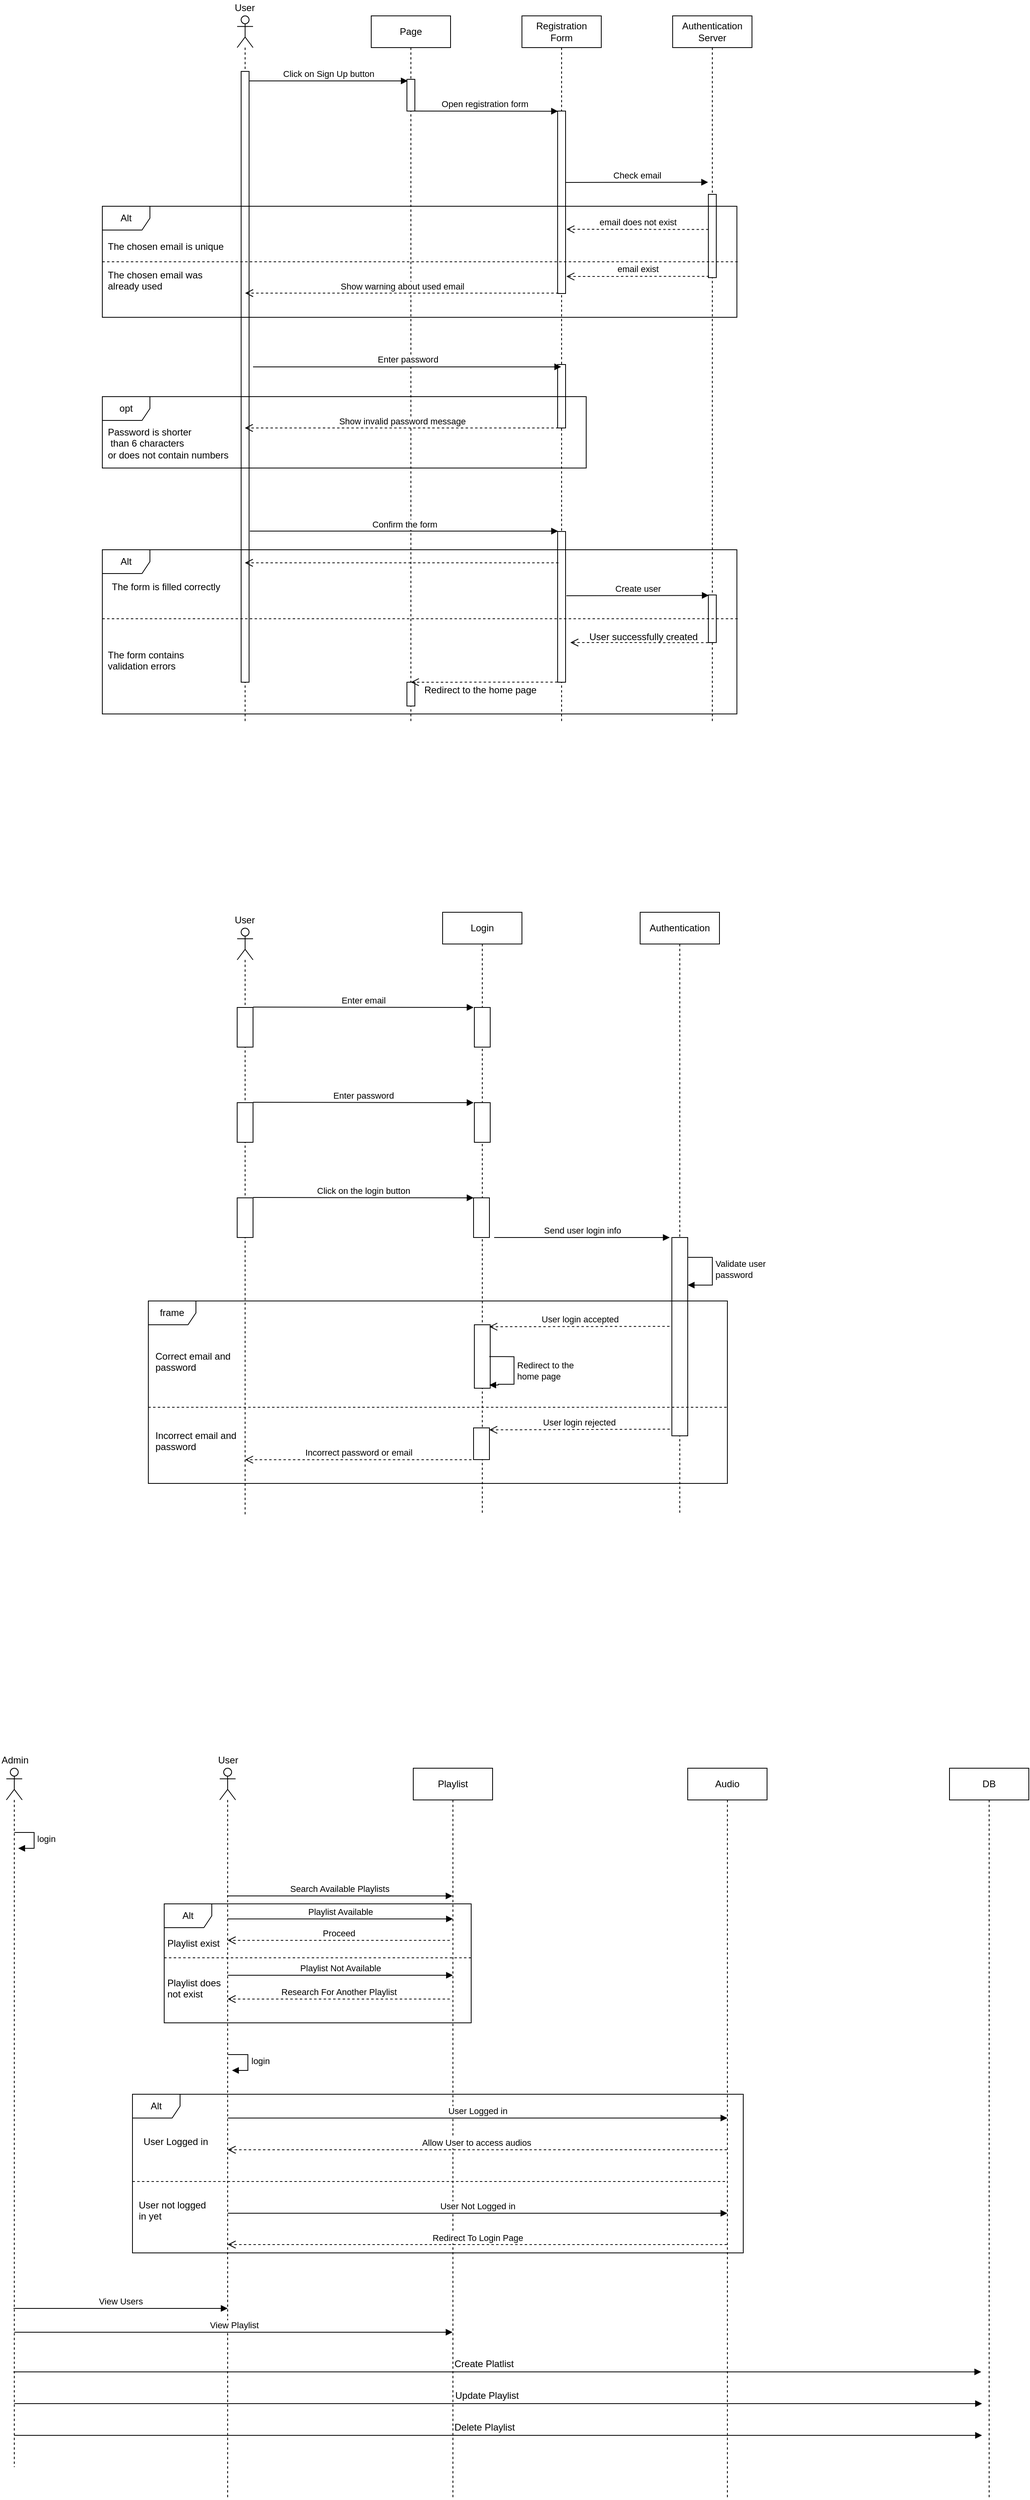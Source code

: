 <mxfile version="12.2.4" pages="1"><diagram id="CjyGuSOQA15h9uozh-hO" name="Page-1"><mxGraphModel dx="2129" dy="599" grid="1" gridSize="10" guides="1" tooltips="1" connect="1" arrows="1" fold="1" page="1" pageScale="1" pageWidth="850" pageHeight="1100" math="0" shadow="0"><root><mxCell id="0"/><mxCell id="1" parent="0"/><mxCell id="2" value="Page" style="shape=umlLifeline;perimeter=lifelinePerimeter;whiteSpace=wrap;html=1;container=1;collapsible=0;recursiveResize=0;outlineConnect=0;" parent="1" vertex="1"><mxGeometry x="-139" y="30" width="100" height="890" as="geometry"/></mxCell><mxCell id="8" value="" style="html=1;points=[];perimeter=orthogonalPerimeter;" parent="2" vertex="1"><mxGeometry x="45" y="80" width="10" height="40" as="geometry"/></mxCell><mxCell id="33" value="" style="html=1;points=[];perimeter=orthogonalPerimeter;" parent="2" vertex="1"><mxGeometry x="45" y="840" width="10" height="30" as="geometry"/></mxCell><mxCell id="3" value="" style="shape=umlLifeline;participant=umlActor;perimeter=lifelinePerimeter;whiteSpace=wrap;html=1;container=1;collapsible=0;recursiveResize=0;verticalAlign=top;spacingTop=36;labelBackgroundColor=#ffffff;outlineConnect=0;" parent="1" vertex="1"><mxGeometry x="-308" y="30" width="20" height="890" as="geometry"/></mxCell><mxCell id="7" value="" style="html=1;points=[];perimeter=orthogonalPerimeter;" parent="3" vertex="1"><mxGeometry x="5" y="70" width="10" height="770" as="geometry"/></mxCell><mxCell id="4" value="Registration&lt;br&gt;Form" style="shape=umlLifeline;perimeter=lifelinePerimeter;whiteSpace=wrap;html=1;container=1;collapsible=0;recursiveResize=0;outlineConnect=0;" parent="1" vertex="1"><mxGeometry x="51" y="30" width="100" height="890" as="geometry"/></mxCell><mxCell id="10" value="" style="html=1;points=[];perimeter=orthogonalPerimeter;" parent="4" vertex="1"><mxGeometry x="45" y="120" width="10" height="230" as="geometry"/></mxCell><mxCell id="21" value="" style="html=1;points=[];perimeter=orthogonalPerimeter;" parent="4" vertex="1"><mxGeometry x="45" y="439.5" width="10" height="80" as="geometry"/></mxCell><mxCell id="5" value="Authentication&lt;br&gt;Server" style="shape=umlLifeline;perimeter=lifelinePerimeter;whiteSpace=wrap;html=1;container=1;collapsible=0;recursiveResize=0;outlineConnect=0;" parent="1" vertex="1"><mxGeometry x="241" y="30" width="100" height="890" as="geometry"/></mxCell><mxCell id="12" value="" style="html=1;points=[];perimeter=orthogonalPerimeter;" parent="5" vertex="1"><mxGeometry x="45" y="225" width="10" height="105" as="geometry"/></mxCell><mxCell id="29" value="" style="html=1;points=[];perimeter=orthogonalPerimeter;" parent="5" vertex="1"><mxGeometry x="45" y="730" width="10" height="60" as="geometry"/></mxCell><mxCell id="9" value="Click on Sign Up button" style="html=1;verticalAlign=bottom;endArrow=block;" parent="1" edge="1"><mxGeometry width="80" relative="1" as="geometry"><mxPoint x="-292.9" y="112" as="sourcePoint"/><mxPoint x="-93" y="112" as="targetPoint"/></mxGeometry></mxCell><mxCell id="11" value="Open registration form" style="html=1;verticalAlign=bottom;endArrow=block;entryX=0.045;entryY=0.001;entryDx=0;entryDy=0;entryPerimeter=0;" parent="1" target="10" edge="1"><mxGeometry width="80" relative="1" as="geometry"><mxPoint x="-88.9" y="150" as="sourcePoint"/><mxPoint x="92" y="150" as="targetPoint"/></mxGeometry></mxCell><mxCell id="13" value="Check email" style="html=1;verticalAlign=bottom;endArrow=block;entryX=-0.031;entryY=0.045;entryDx=0;entryDy=0;entryPerimeter=0;" parent="1" edge="1"><mxGeometry width="80" relative="1" as="geometry"><mxPoint x="105.6" y="240" as="sourcePoint"/><mxPoint x="285.69" y="239.725" as="targetPoint"/></mxGeometry></mxCell><mxCell id="14" value="Alt" style="shape=umlFrame;whiteSpace=wrap;html=1;" parent="1" vertex="1"><mxGeometry x="-478" y="270" width="800" height="140" as="geometry"/></mxCell><mxCell id="15" value="email does not exist" style="html=1;verticalAlign=bottom;endArrow=open;dashed=1;endSize=8;exitX=0.018;exitY=0.422;exitDx=0;exitDy=0;exitPerimeter=0;" parent="1" source="12" edge="1"><mxGeometry relative="1" as="geometry"><mxPoint x="281.0" y="299.0" as="sourcePoint"/><mxPoint x="107" y="299" as="targetPoint"/></mxGeometry></mxCell><mxCell id="16" value="email exist" style="html=1;verticalAlign=bottom;endArrow=open;dashed=1;endSize=8;entryX=1.003;entryY=0.712;entryDx=0;entryDy=0;entryPerimeter=0;exitX=-0.013;exitY=0.422;exitDx=0;exitDy=0;exitPerimeter=0;" parent="1" edge="1"><mxGeometry relative="1" as="geometry"><mxPoint x="286.87" y="358.31" as="sourcePoint"/><mxPoint x="107.03" y="358.52" as="targetPoint"/></mxGeometry></mxCell><mxCell id="17" value="Show warning about used email" style="html=1;verticalAlign=bottom;endArrow=open;dashed=1;endSize=8;" parent="1" target="3" edge="1"><mxGeometry relative="1" as="geometry"><mxPoint x="97" y="379.5" as="sourcePoint"/><mxPoint x="42" y="380" as="targetPoint"/></mxGeometry></mxCell><mxCell id="18" value="" style="endArrow=none;dashed=1;html=1;" parent="1" edge="1"><mxGeometry width="50" height="50" relative="1" as="geometry"><mxPoint x="-478" y="340" as="sourcePoint"/><mxPoint x="326" y="340" as="targetPoint"/></mxGeometry></mxCell><mxCell id="19" value="The chosen email is unique" style="text;html=1;resizable=0;points=[];autosize=1;align=left;verticalAlign=top;spacingTop=-4;" parent="1" vertex="1"><mxGeometry x="-473" y="311" width="160" height="20" as="geometry"/></mxCell><mxCell id="20" value="The chosen email was &lt;br&gt;already used" style="text;html=1;resizable=0;points=[];autosize=1;align=left;verticalAlign=top;spacingTop=-4;" parent="1" vertex="1"><mxGeometry x="-473" y="347" width="130" height="30" as="geometry"/></mxCell><mxCell id="22" value="Enter password" style="html=1;verticalAlign=bottom;endArrow=block;exitX=1;exitY=0.405;exitDx=0;exitDy=0;exitPerimeter=0;" parent="1" edge="1"><mxGeometry width="80" relative="1" as="geometry"><mxPoint x="-288" y="472.45" as="sourcePoint"/><mxPoint x="100.5" y="472.45" as="targetPoint"/></mxGeometry></mxCell><mxCell id="23" value="opt" style="shape=umlFrame;whiteSpace=wrap;html=1;" parent="1" vertex="1"><mxGeometry x="-478" y="510" width="610" height="90" as="geometry"/></mxCell><mxCell id="24" value="Show invalid password message" style="html=1;verticalAlign=bottom;endArrow=open;dashed=1;endSize=8;" parent="1" edge="1"><mxGeometry relative="1" as="geometry"><mxPoint x="97" y="549.5" as="sourcePoint"/><mxPoint x="-298.333" y="549.5" as="targetPoint"/></mxGeometry></mxCell><mxCell id="25" value="Password is shorter&lt;br&gt;&amp;nbsp;than 6 characters&amp;nbsp;&lt;br&gt;or does not contain numbers" style="text;html=1;resizable=0;points=[];autosize=1;align=left;verticalAlign=top;spacingTop=-4;" parent="1" vertex="1"><mxGeometry x="-473" y="545" width="170" height="40" as="geometry"/></mxCell><mxCell id="26" value="Confirm the form" style="html=1;verticalAlign=bottom;endArrow=block;exitX=1;exitY=0.405;exitDx=0;exitDy=0;exitPerimeter=0;" parent="1" edge="1"><mxGeometry width="80" relative="1" as="geometry"><mxPoint x="-292" y="679.55" as="sourcePoint"/><mxPoint x="96.5" y="679.55" as="targetPoint"/></mxGeometry></mxCell><mxCell id="27" value="" style="html=1;points=[];perimeter=orthogonalPerimeter;" parent="1" vertex="1"><mxGeometry x="96" y="680" width="10" height="190" as="geometry"/></mxCell><mxCell id="28" value="" style="html=1;verticalAlign=bottom;endArrow=open;dashed=1;endSize=8;" parent="1" edge="1"><mxGeometry relative="1" as="geometry"><mxPoint x="97" y="719.5" as="sourcePoint"/><mxPoint x="-298.333" y="719.5" as="targetPoint"/></mxGeometry></mxCell><mxCell id="30" value="Create user" style="html=1;verticalAlign=bottom;endArrow=block;" parent="1" edge="1"><mxGeometry width="80" relative="1" as="geometry"><mxPoint x="107" y="761" as="sourcePoint"/><mxPoint x="286.5" y="760.55" as="targetPoint"/></mxGeometry></mxCell><mxCell id="31" value="" style="html=1;verticalAlign=bottom;endArrow=open;dashed=1;endSize=8;exitX=-0.013;exitY=1.002;exitDx=0;exitDy=0;exitPerimeter=0;" parent="1" source="29" edge="1"><mxGeometry relative="1" as="geometry"><mxPoint x="282" y="820" as="sourcePoint"/><mxPoint x="112" y="820" as="targetPoint"/></mxGeometry></mxCell><mxCell id="32" value="User successfully created" style="text;html=1;resizable=0;points=[];autosize=1;align=left;verticalAlign=top;spacingTop=-4;" parent="1" vertex="1"><mxGeometry x="134" y="803" width="150" height="20" as="geometry"/></mxCell><mxCell id="34" value="" style="html=1;verticalAlign=bottom;endArrow=open;dashed=1;endSize=8;exitX=-0.025;exitY=0.999;exitDx=0;exitDy=0;exitPerimeter=0;" parent="1" source="27" edge="1"><mxGeometry relative="1" as="geometry"><mxPoint x="84.87" y="870.12" as="sourcePoint"/><mxPoint x="-89" y="870" as="targetPoint"/></mxGeometry></mxCell><mxCell id="35" value="Redirect to the home page" style="text;html=1;resizable=0;points=[];autosize=1;align=left;verticalAlign=top;spacingTop=-4;" parent="1" vertex="1"><mxGeometry x="-74" y="870" width="160" height="20" as="geometry"/></mxCell><mxCell id="36" value="Alt" style="shape=umlFrame;whiteSpace=wrap;html=1;" parent="1" vertex="1"><mxGeometry x="-478" y="703" width="800" height="207" as="geometry"/></mxCell><mxCell id="37" value="" style="endArrow=none;dashed=1;html=1;" parent="1" edge="1"><mxGeometry width="50" height="50" relative="1" as="geometry"><mxPoint x="-478" y="790" as="sourcePoint"/><mxPoint x="326" y="790" as="targetPoint"/></mxGeometry></mxCell><mxCell id="38" value="The form is filled correctly" style="text;html=1;resizable=0;points=[];autosize=1;align=left;verticalAlign=top;spacingTop=-4;" parent="1" vertex="1"><mxGeometry x="-468" y="740" width="150" height="20" as="geometry"/></mxCell><mxCell id="39" value="The form contains&lt;br&gt;validation errors" style="text;html=1;resizable=0;points=[];autosize=1;align=left;verticalAlign=top;spacingTop=-4;" parent="1" vertex="1"><mxGeometry x="-473" y="826" width="110" height="30" as="geometry"/></mxCell><mxCell id="41" value="User" style="text;html=1;resizable=0;points=[];autosize=1;align=left;verticalAlign=top;spacingTop=-4;" parent="1" vertex="1"><mxGeometry x="-313" y="10" width="40" height="20" as="geometry"/></mxCell><mxCell id="42" value="" style="shape=umlLifeline;participant=umlActor;perimeter=lifelinePerimeter;whiteSpace=wrap;html=1;container=1;collapsible=0;recursiveResize=0;verticalAlign=top;spacingTop=36;labelBackgroundColor=#ffffff;outlineConnect=0;" parent="1" vertex="1"><mxGeometry x="-308" y="1180" width="20" height="740" as="geometry"/></mxCell><mxCell id="43" value="" style="html=1;points=[];perimeter=orthogonalPerimeter;" parent="42" vertex="1"><mxGeometry y="100" width="20" height="50" as="geometry"/></mxCell><mxCell id="46" value="" style="html=1;points=[];perimeter=orthogonalPerimeter;" parent="42" vertex="1"><mxGeometry y="220" width="20" height="50" as="geometry"/></mxCell><mxCell id="44" value="" style="html=1;points=[];perimeter=orthogonalPerimeter;" parent="42" vertex="1"><mxGeometry y="340" width="20" height="50" as="geometry"/></mxCell><mxCell id="49" value="Enter email" style="html=1;verticalAlign=bottom;endArrow=block;" parent="1" edge="1"><mxGeometry width="80" relative="1" as="geometry"><mxPoint x="-288" y="1279.5" as="sourcePoint"/><mxPoint x="-10" y="1280" as="targetPoint"/></mxGeometry></mxCell><mxCell id="50" value="Enter password" style="html=1;verticalAlign=bottom;endArrow=block;" parent="1" edge="1"><mxGeometry width="80" relative="1" as="geometry"><mxPoint x="-288" y="1399.5" as="sourcePoint"/><mxPoint x="-10.0" y="1400" as="targetPoint"/></mxGeometry></mxCell><mxCell id="51" value="Click on the login button" style="html=1;verticalAlign=bottom;endArrow=block;" parent="1" edge="1"><mxGeometry width="80" relative="1" as="geometry"><mxPoint x="-288" y="1519.5" as="sourcePoint"/><mxPoint x="-10.0" y="1520" as="targetPoint"/></mxGeometry></mxCell><mxCell id="53" value="Login" style="shape=umlLifeline;perimeter=lifelinePerimeter;whiteSpace=wrap;html=1;container=1;collapsible=0;recursiveResize=0;outlineConnect=0;" parent="1" vertex="1"><mxGeometry x="-49" y="1160" width="100" height="760" as="geometry"/></mxCell><mxCell id="47" value="" style="html=1;points=[];perimeter=orthogonalPerimeter;" parent="53" vertex="1"><mxGeometry x="40" y="120" width="20" height="50" as="geometry"/></mxCell><mxCell id="45" value="" style="html=1;points=[];perimeter=orthogonalPerimeter;" parent="53" vertex="1"><mxGeometry x="40" y="240" width="20" height="50" as="geometry"/></mxCell><mxCell id="48" value="" style="html=1;points=[];perimeter=orthogonalPerimeter;" parent="53" vertex="1"><mxGeometry x="39" y="360" width="20" height="50" as="geometry"/></mxCell><mxCell id="58" value="" style="html=1;points=[];perimeter=orthogonalPerimeter;" parent="53" vertex="1"><mxGeometry x="40" y="520" width="20" height="80" as="geometry"/></mxCell><mxCell id="61" value="" style="html=1;points=[];perimeter=orthogonalPerimeter;" parent="53" vertex="1"><mxGeometry x="39" y="650" width="20" height="40" as="geometry"/></mxCell><mxCell id="54" value="Authentication" style="shape=umlLifeline;perimeter=lifelinePerimeter;whiteSpace=wrap;html=1;container=1;collapsible=0;recursiveResize=0;outlineConnect=0;" parent="1" vertex="1"><mxGeometry x="200" y="1160" width="100" height="760" as="geometry"/></mxCell><mxCell id="52" value="" style="html=1;points=[];perimeter=orthogonalPerimeter;" parent="54" vertex="1"><mxGeometry x="40" y="410" width="20" height="250" as="geometry"/></mxCell><mxCell id="57" value="Validate user&lt;br&gt;password" style="edgeStyle=orthogonalEdgeStyle;html=1;align=left;spacingLeft=2;endArrow=block;rounded=0;exitX=1;exitY=0.081;exitDx=0;exitDy=0;exitPerimeter=0;" parent="54" source="52" edge="1"><mxGeometry relative="1" as="geometry"><mxPoint x="66" y="435" as="sourcePoint"/><Array as="points"><mxPoint x="60" y="435"/><mxPoint x="91" y="435"/><mxPoint x="91" y="470"/><mxPoint x="60" y="470"/></Array><mxPoint x="60" y="470" as="targetPoint"/></mxGeometry></mxCell><mxCell id="55" value="Send user login info" style="html=1;verticalAlign=bottom;endArrow=block;entryX=-0.133;entryY=0;entryDx=0;entryDy=0;entryPerimeter=0;" parent="1" target="52" edge="1"><mxGeometry width="80" relative="1" as="geometry"><mxPoint x="16" y="1570" as="sourcePoint"/><mxPoint x="86" y="1570" as="targetPoint"/></mxGeometry></mxCell><mxCell id="59" value="User login accepted" style="html=1;verticalAlign=bottom;endArrow=open;dashed=1;endSize=8;entryX=0.942;entryY=0.031;entryDx=0;entryDy=0;entryPerimeter=0;" parent="1" target="58" edge="1"><mxGeometry relative="1" as="geometry"><mxPoint x="237" y="1682" as="sourcePoint"/><mxPoint x="65.5" y="1700" as="targetPoint"/></mxGeometry></mxCell><mxCell id="60" value="Redirect to the&lt;br&gt;home page&amp;nbsp;" style="edgeStyle=orthogonalEdgeStyle;html=1;align=left;spacingLeft=2;endArrow=block;rounded=0;entryX=1.005;entryY=0.196;entryDx=0;entryDy=0;entryPerimeter=0;exitX=1;exitY=0.081;exitDx=0;exitDy=0;exitPerimeter=0;" parent="1" edge="1"><mxGeometry relative="1" as="geometry"><mxPoint x="9.833" y="1720.167" as="sourcePoint"/><Array as="points"><mxPoint x="41" y="1720"/><mxPoint x="41" y="1755"/><mxPoint x="21" y="1755"/></Array><mxPoint x="9.833" y="1756" as="targetPoint"/></mxGeometry></mxCell><mxCell id="62" value="User login rejected" style="html=1;verticalAlign=bottom;endArrow=open;dashed=1;endSize=8;exitX=-0.133;exitY=0.36;exitDx=0;exitDy=0;exitPerimeter=0;entryX=0.942;entryY=0.031;entryDx=0;entryDy=0;entryPerimeter=0;" parent="1" edge="1"><mxGeometry relative="1" as="geometry"><mxPoint x="237.34" y="1811.6" as="sourcePoint"/><mxPoint x="9.84" y="1812.48" as="targetPoint"/></mxGeometry></mxCell><mxCell id="63" value="Incorrect password or email" style="html=1;verticalAlign=bottom;endArrow=open;dashed=1;endSize=8;exitX=-0.133;exitY=0.36;exitDx=0;exitDy=0;exitPerimeter=0;" parent="1" target="42" edge="1"><mxGeometry relative="1" as="geometry"><mxPoint x="-12.66" y="1850.1" as="sourcePoint"/><mxPoint x="-240.16" y="1850.98" as="targetPoint"/></mxGeometry></mxCell><mxCell id="64" value="frame" style="shape=umlFrame;whiteSpace=wrap;html=1;" parent="1" vertex="1"><mxGeometry x="-420" y="1650" width="730" height="230" as="geometry"/></mxCell><mxCell id="65" value="" style="endArrow=none;dashed=1;html=1;" parent="1" edge="1"><mxGeometry width="50" height="50" relative="1" as="geometry"><mxPoint x="-420" y="1784" as="sourcePoint"/><mxPoint x="310" y="1784" as="targetPoint"/></mxGeometry></mxCell><mxCell id="66" value="Correct email and &lt;br&gt;password" style="text;html=1;resizable=0;points=[];autosize=1;align=left;verticalAlign=top;spacingTop=-4;" parent="1" vertex="1"><mxGeometry x="-413" y="1710" width="110" height="30" as="geometry"/></mxCell><mxCell id="67" value="Incorrect email and &lt;br&gt;password" style="text;html=1;resizable=0;points=[];autosize=1;align=left;verticalAlign=top;spacingTop=-4;" parent="1" vertex="1"><mxGeometry x="-413" y="1810" width="120" height="30" as="geometry"/></mxCell><mxCell id="68" value="User" style="text;html=1;resizable=0;points=[];autosize=1;align=left;verticalAlign=top;spacingTop=-4;" parent="1" vertex="1"><mxGeometry x="-313" y="1160" width="40" height="20" as="geometry"/></mxCell><mxCell id="69" value="" style="shape=umlLifeline;participant=umlActor;perimeter=lifelinePerimeter;whiteSpace=wrap;html=1;container=1;collapsible=0;recursiveResize=0;verticalAlign=top;spacingTop=36;labelBackgroundColor=#ffffff;outlineConnect=0;" parent="1" vertex="1"><mxGeometry x="-599" y="2239" width="20" height="881" as="geometry"/></mxCell><mxCell id="70" value="" style="shape=umlLifeline;participant=umlActor;perimeter=lifelinePerimeter;whiteSpace=wrap;html=1;container=1;collapsible=0;recursiveResize=0;verticalAlign=top;spacingTop=36;labelBackgroundColor=#ffffff;outlineConnect=0;" parent="1" vertex="1"><mxGeometry x="-330" y="2239" width="20" height="921" as="geometry"/></mxCell><mxCell id="71" value="Playlist" style="shape=umlLifeline;perimeter=lifelinePerimeter;whiteSpace=wrap;html=1;container=1;collapsible=0;recursiveResize=0;outlineConnect=0;" parent="1" vertex="1"><mxGeometry x="-86" y="2239" width="100" height="921" as="geometry"/></mxCell><mxCell id="72" value="Audio" style="shape=umlLifeline;perimeter=lifelinePerimeter;whiteSpace=wrap;html=1;container=1;collapsible=0;recursiveResize=0;outlineConnect=0;" parent="1" vertex="1"><mxGeometry x="260" y="2239" width="100" height="921" as="geometry"/></mxCell><mxCell id="73" value="DB" style="shape=umlLifeline;perimeter=lifelinePerimeter;whiteSpace=wrap;html=1;container=1;collapsible=0;recursiveResize=0;outlineConnect=0;" parent="1" vertex="1"><mxGeometry x="590" y="2239" width="100" height="921" as="geometry"/></mxCell><mxCell id="74" value="Admin" style="text;html=1;resizable=0;points=[];autosize=1;align=left;verticalAlign=top;spacingTop=-4;" parent="1" vertex="1"><mxGeometry x="-607" y="2219" width="50" height="20" as="geometry"/></mxCell><mxCell id="77" value="User" style="text;html=1;resizable=0;points=[];autosize=1;align=left;verticalAlign=top;spacingTop=-4;" parent="1" vertex="1"><mxGeometry x="-334" y="2219" width="40" height="20" as="geometry"/></mxCell><mxCell id="79" value="login" style="edgeStyle=orthogonalEdgeStyle;html=1;align=left;spacingLeft=2;endArrow=block;rounded=0;entryX=1;entryY=0;" parent="1" edge="1"><mxGeometry relative="1" as="geometry"><mxPoint x="-589" y="2320" as="sourcePoint"/><Array as="points"><mxPoint x="-564" y="2320"/></Array><mxPoint x="-584" y="2340" as="targetPoint"/></mxGeometry></mxCell><mxCell id="80" value="login" style="edgeStyle=orthogonalEdgeStyle;html=1;align=left;spacingLeft=2;endArrow=block;rounded=0;entryX=1;entryY=0;" parent="1" edge="1"><mxGeometry relative="1" as="geometry"><mxPoint x="-319.5" y="2600" as="sourcePoint"/><Array as="points"><mxPoint x="-294.5" y="2600"/></Array><mxPoint x="-314.5" y="2620" as="targetPoint"/></mxGeometry></mxCell><mxCell id="81" value="Search Available Playlists" style="html=1;verticalAlign=bottom;endArrow=block;" parent="1" edge="1"><mxGeometry width="80" relative="1" as="geometry"><mxPoint x="-320.676" y="2400" as="sourcePoint"/><mxPoint x="-36.5" y="2400" as="targetPoint"/></mxGeometry></mxCell><mxCell id="82" value="Proceed" style="html=1;verticalAlign=bottom;endArrow=open;dashed=1;endSize=8;" parent="1" edge="1"><mxGeometry relative="1" as="geometry"><mxPoint x="-40" y="2456" as="sourcePoint"/><mxPoint x="-320" y="2456" as="targetPoint"/></mxGeometry></mxCell><mxCell id="83" value="Playlist Not Available" style="html=1;verticalAlign=bottom;endArrow=block;" parent="1" edge="1"><mxGeometry width="80" relative="1" as="geometry"><mxPoint x="-320.176" y="2500" as="sourcePoint"/><mxPoint x="-36.0" y="2500" as="targetPoint"/></mxGeometry></mxCell><mxCell id="84" value="Research For Another Playlist" style="html=1;verticalAlign=bottom;endArrow=open;dashed=1;endSize=8;" parent="1" edge="1"><mxGeometry relative="1" as="geometry"><mxPoint x="-40" y="2530" as="sourcePoint"/><mxPoint x="-320" y="2530" as="targetPoint"/></mxGeometry></mxCell><mxCell id="85" value="Alt" style="shape=umlFrame;whiteSpace=wrap;html=1;" parent="1" vertex="1"><mxGeometry x="-400" y="2410" width="387" height="150" as="geometry"/></mxCell><mxCell id="86" value="" style="endArrow=none;dashed=1;html=1;" parent="1" edge="1"><mxGeometry width="50" height="50" relative="1" as="geometry"><mxPoint x="-400" y="2478" as="sourcePoint"/><mxPoint x="-10" y="2478" as="targetPoint"/></mxGeometry></mxCell><mxCell id="88" value="Playlist Available" style="html=1;verticalAlign=bottom;endArrow=block;" parent="1" edge="1"><mxGeometry width="80" relative="1" as="geometry"><mxPoint x="-320.176" y="2429" as="sourcePoint"/><mxPoint x="-36.0" y="2429" as="targetPoint"/></mxGeometry></mxCell><mxCell id="89" value="Playlist exist" style="text;html=1;resizable=0;points=[];autosize=1;align=left;verticalAlign=top;spacingTop=-4;" parent="1" vertex="1"><mxGeometry x="-398" y="2450" width="80" height="20" as="geometry"/></mxCell><mxCell id="90" value="Playlist does &lt;br&gt;not exist" style="text;html=1;resizable=0;points=[];autosize=1;align=left;verticalAlign=top;spacingTop=-4;" parent="1" vertex="1"><mxGeometry x="-398" y="2499.5" width="80" height="30" as="geometry"/></mxCell><mxCell id="92" value="User Logged in" style="html=1;verticalAlign=bottom;endArrow=block;" parent="1" edge="1"><mxGeometry width="80" relative="1" as="geometry"><mxPoint x="-320" y="2680" as="sourcePoint"/><mxPoint x="310" y="2680" as="targetPoint"/></mxGeometry></mxCell><mxCell id="93" value="Allow User to access audios&amp;nbsp;" style="html=1;verticalAlign=bottom;endArrow=open;dashed=1;endSize=8;" parent="1" edge="1"><mxGeometry relative="1" as="geometry"><mxPoint x="309.5" y="2720" as="sourcePoint"/><mxPoint x="-320" y="2720" as="targetPoint"/></mxGeometry></mxCell><mxCell id="96" value="User Not Logged in" style="html=1;verticalAlign=bottom;endArrow=block;" parent="1" edge="1"><mxGeometry width="80" relative="1" as="geometry"><mxPoint x="-320" y="2800" as="sourcePoint"/><mxPoint x="310" y="2800" as="targetPoint"/></mxGeometry></mxCell><mxCell id="97" value="Redirect To Login Page" style="html=1;verticalAlign=bottom;endArrow=open;dashed=1;endSize=8;" parent="1" edge="1"><mxGeometry relative="1" as="geometry"><mxPoint x="309.5" y="2839.5" as="sourcePoint"/><mxPoint x="-320" y="2839.5" as="targetPoint"/></mxGeometry></mxCell><mxCell id="99" value="" style="endArrow=none;dashed=1;html=1;" parent="1" edge="1"><mxGeometry width="50" height="50" relative="1" as="geometry"><mxPoint x="-440" y="2760" as="sourcePoint"/><mxPoint x="310" y="2760" as="targetPoint"/></mxGeometry></mxCell><mxCell id="103" value="Alt" style="shape=umlFrame;whiteSpace=wrap;html=1;" parent="1" vertex="1"><mxGeometry x="-440" y="2650" width="770" height="200" as="geometry"/></mxCell><mxCell id="104" value="User Logged in" style="text;html=1;resizable=0;points=[];autosize=1;align=left;verticalAlign=top;spacingTop=-4;" parent="1" vertex="1"><mxGeometry x="-428" y="2700" width="100" height="20" as="geometry"/></mxCell><mxCell id="105" value="User not logged &lt;br&gt;in yet" style="text;html=1;resizable=0;points=[];autosize=1;align=left;verticalAlign=top;spacingTop=-4;" parent="1" vertex="1"><mxGeometry x="-434" y="2780" width="100" height="30" as="geometry"/></mxCell><mxCell id="106" value="View Users" style="html=1;verticalAlign=bottom;endArrow=block;" parent="1" edge="1"><mxGeometry width="80" relative="1" as="geometry"><mxPoint x="-590" y="2920" as="sourcePoint"/><mxPoint x="-320" y="2920" as="targetPoint"/></mxGeometry></mxCell><mxCell id="107" value="" style="html=1;verticalAlign=bottom;endArrow=block;" parent="1" edge="1"><mxGeometry width="80" relative="1" as="geometry"><mxPoint x="-590" y="3000" as="sourcePoint"/><mxPoint x="630" y="3000" as="targetPoint"/></mxGeometry></mxCell><mxCell id="108" value="Create Platlist&amp;nbsp;" style="text;html=1;resizable=0;points=[];autosize=1;align=left;verticalAlign=top;spacingTop=-4;" parent="1" vertex="1"><mxGeometry x="-36" y="2980" width="90" height="20" as="geometry"/></mxCell><mxCell id="109" value="" style="html=1;verticalAlign=bottom;endArrow=block;" parent="1" edge="1"><mxGeometry width="80" relative="1" as="geometry"><mxPoint x="-589" y="3040" as="sourcePoint"/><mxPoint x="631" y="3040" as="targetPoint"/></mxGeometry></mxCell><mxCell id="110" value="Update Playlist" style="text;html=1;resizable=0;points=[];autosize=1;align=left;verticalAlign=top;spacingTop=-4;" parent="1" vertex="1"><mxGeometry x="-35" y="3020" width="100" height="20" as="geometry"/></mxCell><mxCell id="111" value="" style="html=1;verticalAlign=bottom;endArrow=block;" parent="1" edge="1"><mxGeometry width="80" relative="1" as="geometry"><mxPoint x="-589" y="3080" as="sourcePoint"/><mxPoint x="631" y="3080" as="targetPoint"/></mxGeometry></mxCell><mxCell id="112" value="Delete Playlist" style="text;html=1;resizable=0;points=[];autosize=1;align=left;verticalAlign=top;spacingTop=-4;" parent="1" vertex="1"><mxGeometry x="-36" y="3060" width="90" height="20" as="geometry"/></mxCell><mxCell id="113" value="View Playlist" style="html=1;verticalAlign=bottom;endArrow=block;" parent="1" source="69" edge="1"><mxGeometry width="80" relative="1" as="geometry"><mxPoint x="-580" y="2950" as="sourcePoint"/><mxPoint x="-36.5" y="2950" as="targetPoint"/></mxGeometry></mxCell></root></mxGraphModel></diagram></mxfile>